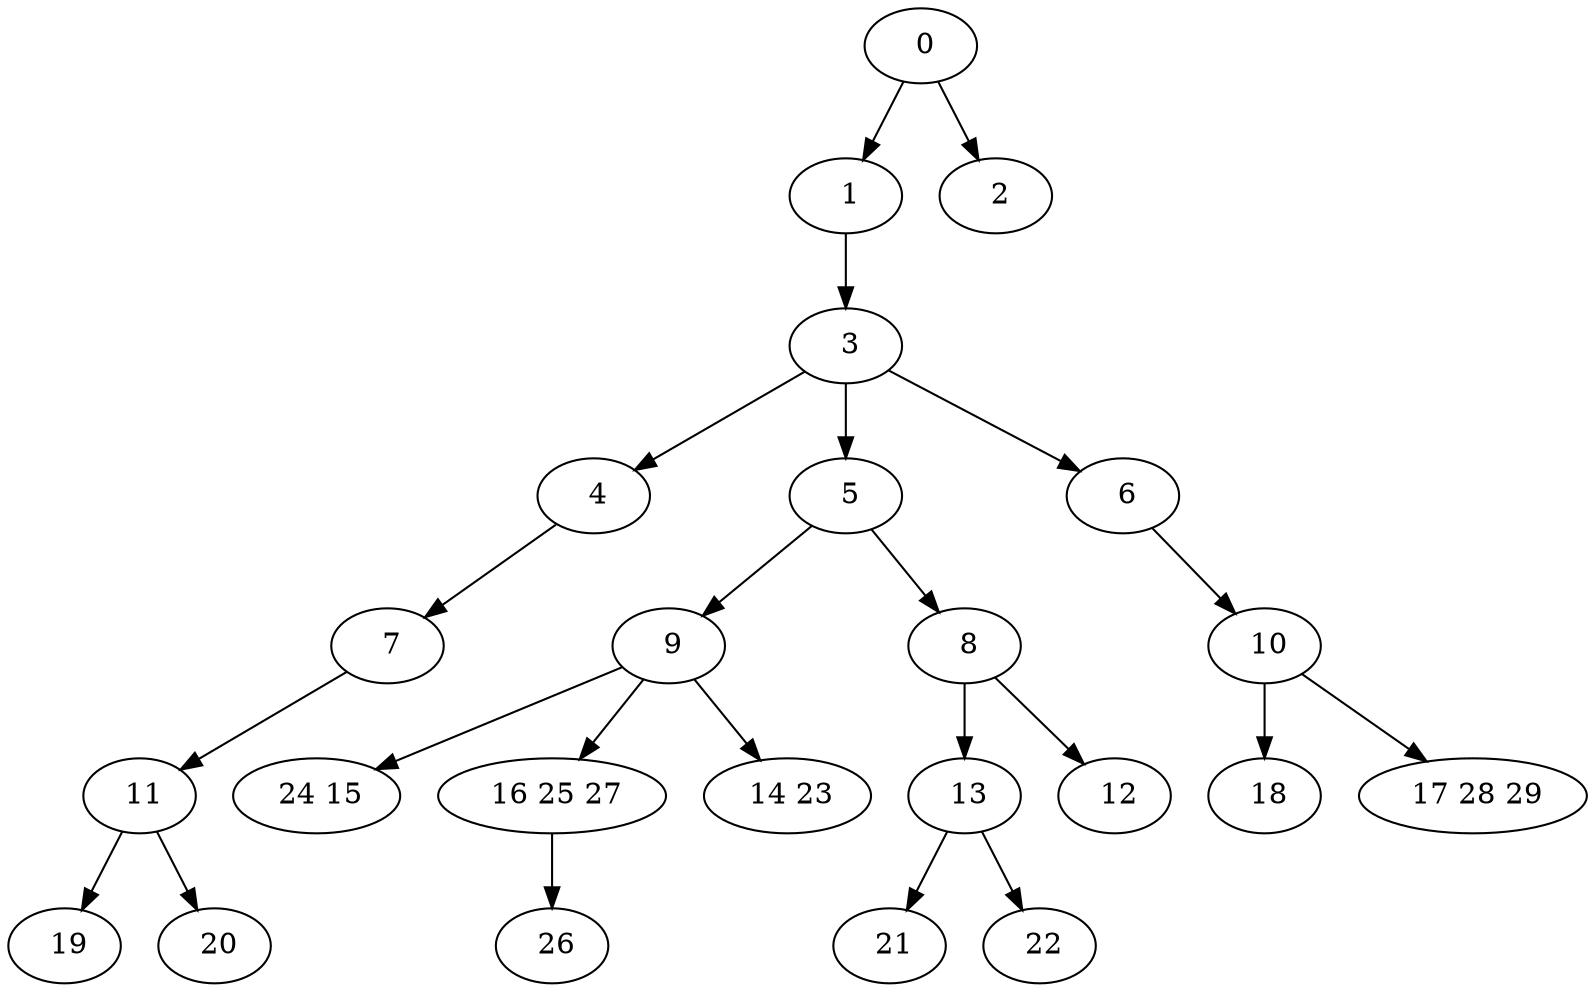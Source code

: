digraph mytree {
" 0" -> " 1";
" 0" -> " 2";
" 1" -> " 3";
" 2";
" 3" -> " 4";
" 3" -> " 5";
" 3" -> " 6";
" 4" -> " 7";
" 5" -> " 9";
" 5" -> " 8";
" 6" -> " 10";
" 24 15";
" 7" -> " 11";
" 9" -> " 24 15";
" 9" -> " 16 25 27";
" 9" -> " 14 23";
" 8" -> " 13";
" 8" -> " 12";
" 13" -> " 21";
" 13" -> " 22";
" 10" -> " 18";
" 10" -> " 17 28 29";
" 11" -> " 19";
" 11" -> " 20";
" 16 25 27" -> " 26";
" 14 23";
" 18";
" 17 28 29";
" 19";
" 20";
" 26";
" 12";
" 21";
" 22";
}
